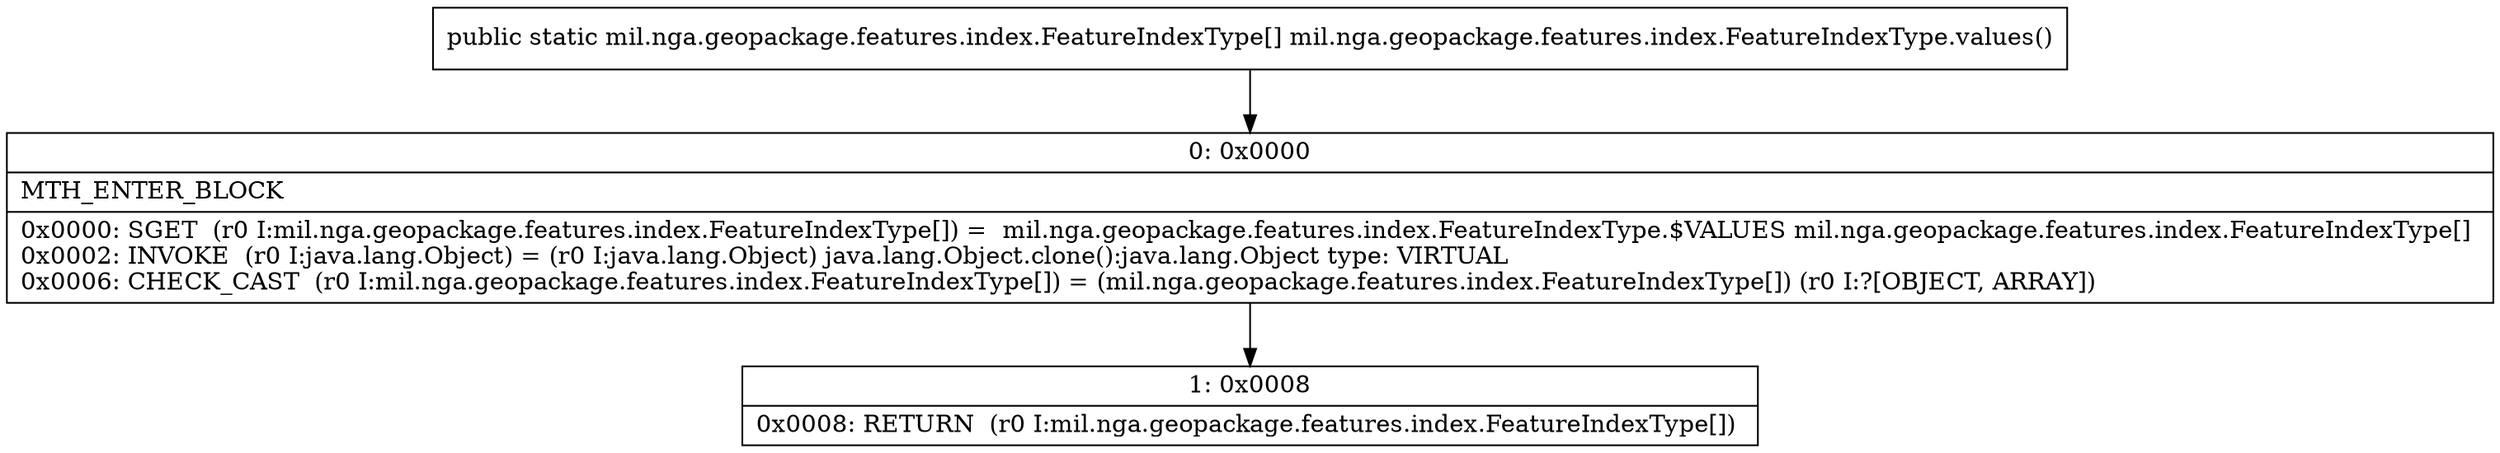 digraph "CFG formil.nga.geopackage.features.index.FeatureIndexType.values()[Lmil\/nga\/geopackage\/features\/index\/FeatureIndexType;" {
Node_0 [shape=record,label="{0\:\ 0x0000|MTH_ENTER_BLOCK\l|0x0000: SGET  (r0 I:mil.nga.geopackage.features.index.FeatureIndexType[]) =  mil.nga.geopackage.features.index.FeatureIndexType.$VALUES mil.nga.geopackage.features.index.FeatureIndexType[] \l0x0002: INVOKE  (r0 I:java.lang.Object) = (r0 I:java.lang.Object) java.lang.Object.clone():java.lang.Object type: VIRTUAL \l0x0006: CHECK_CAST  (r0 I:mil.nga.geopackage.features.index.FeatureIndexType[]) = (mil.nga.geopackage.features.index.FeatureIndexType[]) (r0 I:?[OBJECT, ARRAY]) \l}"];
Node_1 [shape=record,label="{1\:\ 0x0008|0x0008: RETURN  (r0 I:mil.nga.geopackage.features.index.FeatureIndexType[]) \l}"];
MethodNode[shape=record,label="{public static mil.nga.geopackage.features.index.FeatureIndexType[] mil.nga.geopackage.features.index.FeatureIndexType.values() }"];
MethodNode -> Node_0;
Node_0 -> Node_1;
}

